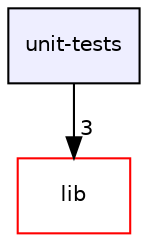 digraph "/home/ismail/Schreibtisch/c23_project/unit-tests" {
  compound=true
  node [ fontsize="10", fontname="Helvetica"];
  edge [ labelfontsize="10", labelfontname="Helvetica"];
  dir_d2a15a08cae6f2f40dc4dd288e6cfed3 [shape=box, label="unit-tests", style="filled", fillcolor="#eeeeff", pencolor="black", URL="dir_d2a15a08cae6f2f40dc4dd288e6cfed3.html"];
  dir_97aefd0d527b934f1d99a682da8fe6a9 [shape=box label="lib" fillcolor="white" style="filled" color="red" URL="dir_97aefd0d527b934f1d99a682da8fe6a9.html"];
  dir_d2a15a08cae6f2f40dc4dd288e6cfed3->dir_97aefd0d527b934f1d99a682da8fe6a9 [headlabel="3", labeldistance=1.5 headhref="dir_000009_000007.html"];
}
